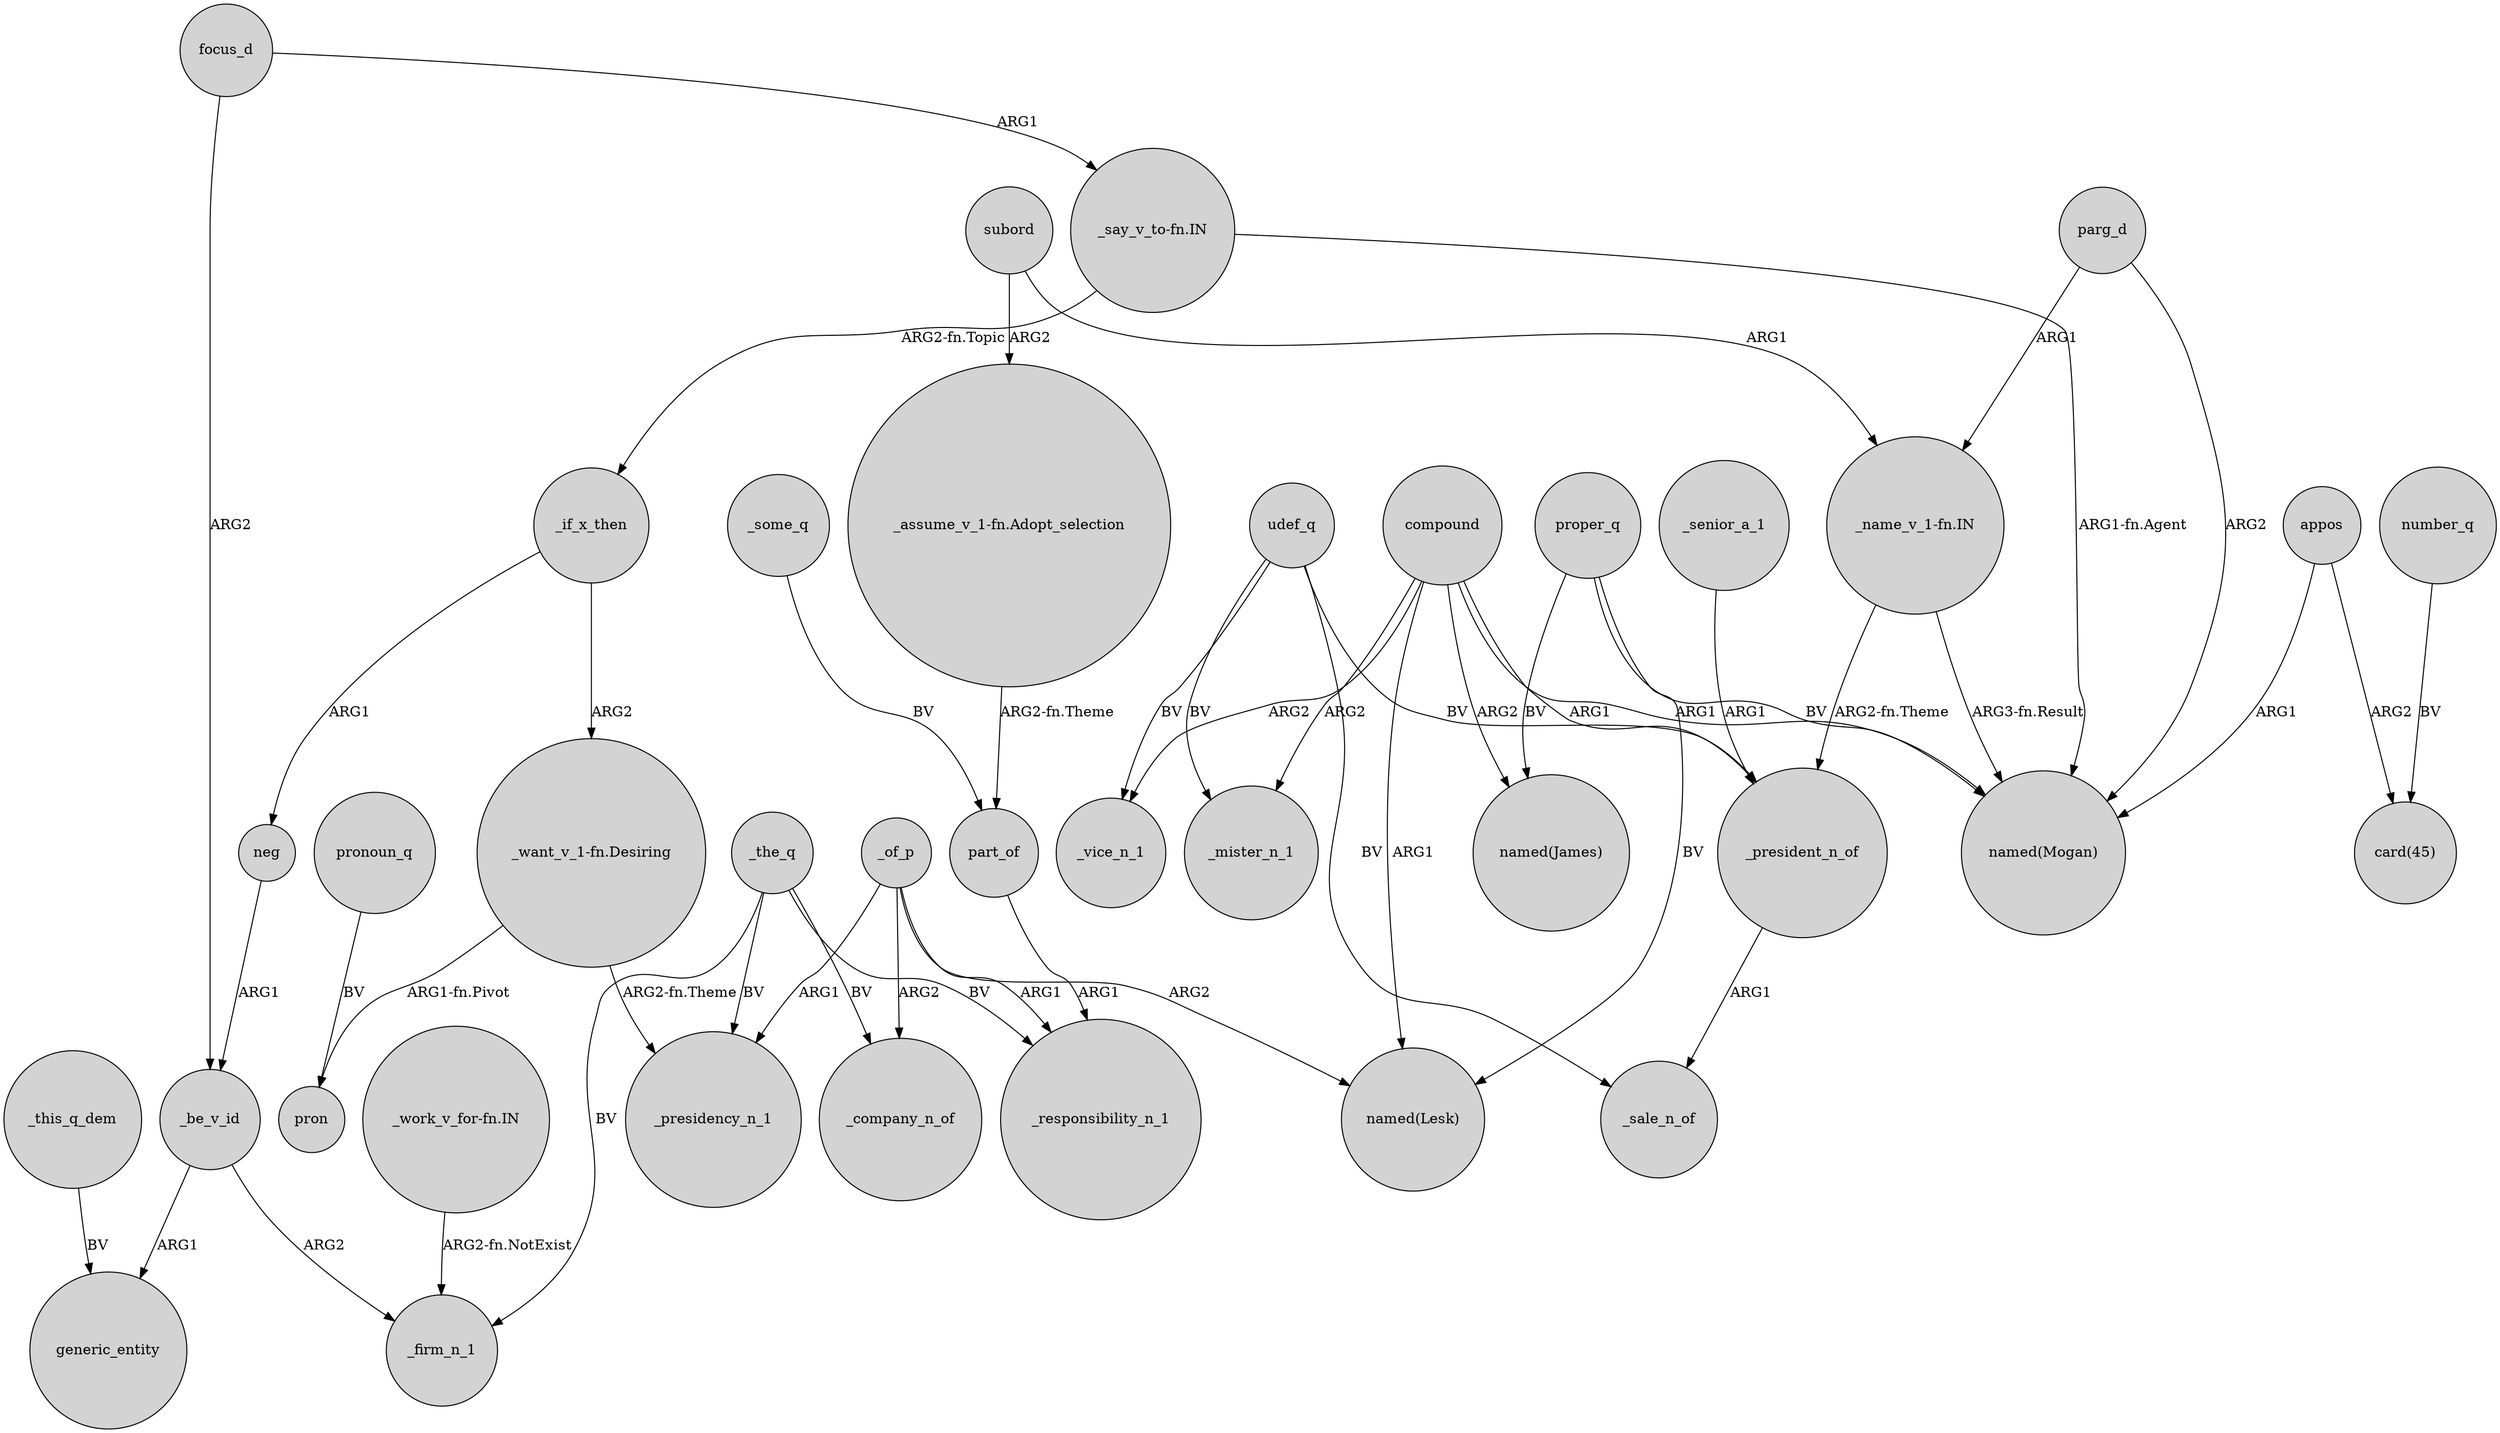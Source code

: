 digraph {
	node [shape=circle style=filled]
	focus_d -> _be_v_id [label=ARG2]
	_if_x_then -> "_want_v_1-fn.Desiring" [label=ARG2]
	compound -> _vice_n_1 [label=ARG2]
	_if_x_then -> neg [label=ARG1]
	"_say_v_to-fn.IN" -> _if_x_then [label="ARG2-fn.Topic"]
	"_assume_v_1-fn.Adopt_selection" -> part_of [label="ARG2-fn.Theme"]
	_of_p -> _presidency_n_1 [label=ARG1]
	part_of -> _responsibility_n_1 [label=ARG1]
	_the_q -> _responsibility_n_1 [label=BV]
	appos -> "named(Mogan)" [label=ARG1]
	compound -> _mister_n_1 [label=ARG2]
	compound -> "named(James)" [label=ARG2]
	"_want_v_1-fn.Desiring" -> pron [label="ARG1-fn.Pivot"]
	udef_q -> _mister_n_1 [label=BV]
	_the_q -> _presidency_n_1 [label=BV]
	_be_v_id -> generic_entity [label=ARG1]
	appos -> "card(45)" [label=ARG2]
	_senior_a_1 -> _president_n_of [label=ARG1]
	udef_q -> _vice_n_1 [label=BV]
	_the_q -> _company_n_of [label=BV]
	_some_q -> part_of [label=BV]
	"_work_v_for-fn.IN" -> _firm_n_1 [label="ARG2-fn.NotExist"]
	"_name_v_1-fn.IN" -> _president_n_of [label="ARG2-fn.Theme"]
	pronoun_q -> pron [label=BV]
	_this_q_dem -> generic_entity [label=BV]
	compound -> _president_n_of [label=ARG1]
	udef_q -> _president_n_of [label=BV]
	proper_q -> "named(Mogan)" [label=BV]
	compound -> "named(Lesk)" [label=ARG1]
	proper_q -> "named(James)" [label=BV]
	"_name_v_1-fn.IN" -> "named(Mogan)" [label="ARG3-fn.Result"]
	proper_q -> "named(Lesk)" [label=BV]
	udef_q -> _sale_n_of [label=BV]
	_the_q -> _firm_n_1 [label=BV]
	number_q -> "card(45)" [label=BV]
	subord -> "_name_v_1-fn.IN" [label=ARG1]
	_president_n_of -> _sale_n_of [label=ARG1]
	_of_p -> _responsibility_n_1 [label=ARG1]
	neg -> _be_v_id [label=ARG1]
	_be_v_id -> _firm_n_1 [label=ARG2]
	"_want_v_1-fn.Desiring" -> _presidency_n_1 [label="ARG2-fn.Theme"]
	_of_p -> "named(Lesk)" [label=ARG2]
	parg_d -> "named(Mogan)" [label=ARG2]
	subord -> "_assume_v_1-fn.Adopt_selection" [label=ARG2]
	compound -> "named(Mogan)" [label=ARG1]
	_of_p -> _company_n_of [label=ARG2]
	parg_d -> "_name_v_1-fn.IN" [label=ARG1]
	"_say_v_to-fn.IN" -> "named(Mogan)" [label="ARG1-fn.Agent"]
	focus_d -> "_say_v_to-fn.IN" [label=ARG1]
}
